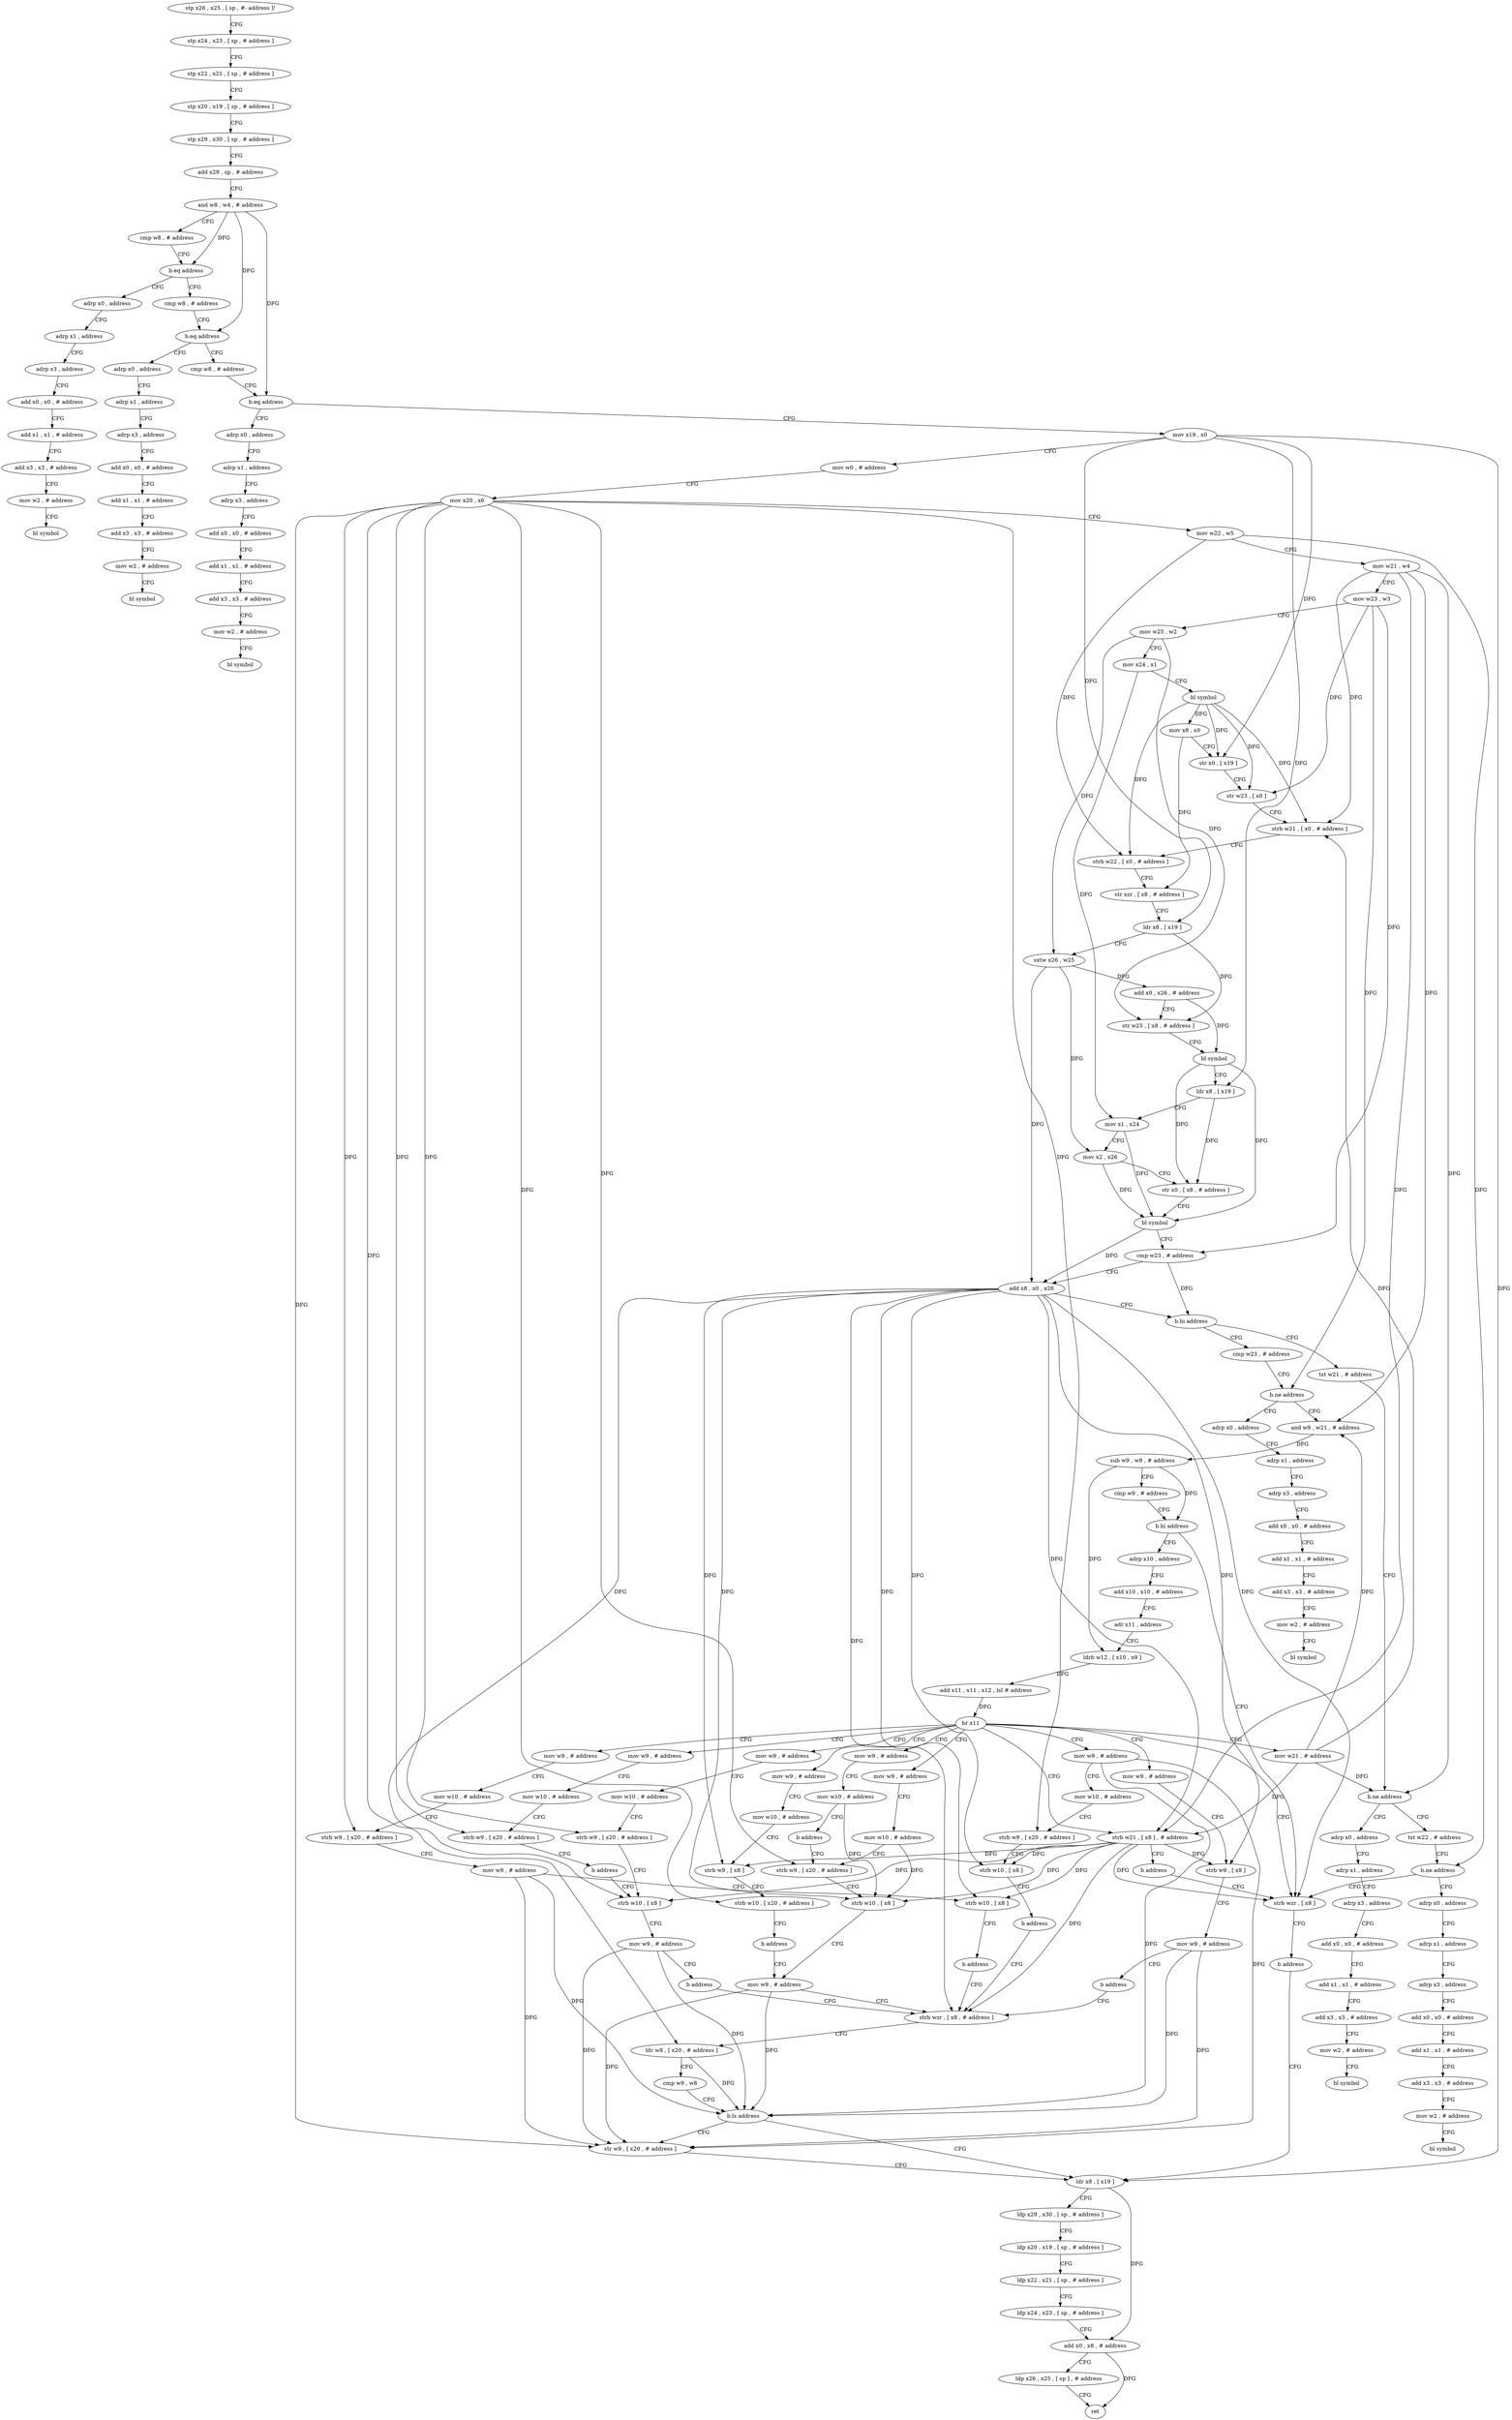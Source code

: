 digraph "func" {
"4234424" [label = "stp x26 , x25 , [ sp , #- address ]!" ]
"4234428" [label = "stp x24 , x23 , [ sp , # address ]" ]
"4234432" [label = "stp x22 , x21 , [ sp , # address ]" ]
"4234436" [label = "stp x20 , x19 , [ sp , # address ]" ]
"4234440" [label = "stp x29 , x30 , [ sp , # address ]" ]
"4234444" [label = "add x29 , sp , # address" ]
"4234448" [label = "and w8 , w4 , # address" ]
"4234452" [label = "cmp w8 , # address" ]
"4234456" [label = "b.eq address" ]
"4234876" [label = "adrp x0 , address" ]
"4234460" [label = "cmp w8 , # address" ]
"4234880" [label = "adrp x1 , address" ]
"4234884" [label = "adrp x3 , address" ]
"4234888" [label = "add x0 , x0 , # address" ]
"4234892" [label = "add x1 , x1 , # address" ]
"4234896" [label = "add x3 , x3 , # address" ]
"4234900" [label = "mov w2 , # address" ]
"4234904" [label = "bl symbol" ]
"4234464" [label = "b.eq address" ]
"4234908" [label = "adrp x0 , address" ]
"4234468" [label = "cmp w8 , # address" ]
"4234912" [label = "adrp x1 , address" ]
"4234916" [label = "adrp x3 , address" ]
"4234920" [label = "add x0 , x0 , # address" ]
"4234924" [label = "add x1 , x1 , # address" ]
"4234928" [label = "add x3 , x3 , # address" ]
"4234932" [label = "mov w2 , # address" ]
"4234936" [label = "bl symbol" ]
"4234472" [label = "b.eq address" ]
"4234940" [label = "adrp x0 , address" ]
"4234476" [label = "mov x19 , x0" ]
"4234944" [label = "adrp x1 , address" ]
"4234948" [label = "adrp x3 , address" ]
"4234952" [label = "add x0 , x0 , # address" ]
"4234956" [label = "add x1 , x1 , # address" ]
"4234960" [label = "add x3 , x3 , # address" ]
"4234964" [label = "mov w2 , # address" ]
"4234968" [label = "bl symbol" ]
"4234480" [label = "mov w0 , # address" ]
"4234484" [label = "mov x20 , x6" ]
"4234488" [label = "mov w22 , w5" ]
"4234492" [label = "mov w21 , w4" ]
"4234496" [label = "mov w23 , w3" ]
"4234500" [label = "mov w25 , w2" ]
"4234504" [label = "mov x24 , x1" ]
"4234508" [label = "bl symbol" ]
"4234512" [label = "mov x8 , x0" ]
"4234516" [label = "str x0 , [ x19 ]" ]
"4234520" [label = "str w23 , [ x0 ]" ]
"4234524" [label = "strb w21 , [ x0 , # address ]" ]
"4234528" [label = "strb w22 , [ x0 , # address ]" ]
"4234532" [label = "str xzr , [ x8 , # address ]" ]
"4234536" [label = "ldr x8 , [ x19 ]" ]
"4234540" [label = "sxtw x26 , w25" ]
"4234544" [label = "add x0 , x26 , # address" ]
"4234548" [label = "str w25 , [ x8 , # address ]" ]
"4234552" [label = "bl symbol" ]
"4234556" [label = "ldr x8 , [ x19 ]" ]
"4234560" [label = "mov x1 , x24" ]
"4234564" [label = "mov x2 , x26" ]
"4234568" [label = "str x0 , [ x8 , # address ]" ]
"4234572" [label = "bl symbol" ]
"4234576" [label = "cmp w23 , # address" ]
"4234580" [label = "add x8 , x0 , x26" ]
"4234584" [label = "b.hi address" ]
"4234612" [label = "cmp w23 , # address" ]
"4234588" [label = "tst w21 , # address" ]
"4234616" [label = "b.ne address" ]
"4235036" [label = "adrp x0 , address" ]
"4234620" [label = "and w9 , w21 , # address" ]
"4234592" [label = "b.ne address" ]
"4234972" [label = "adrp x0 , address" ]
"4234596" [label = "tst w22 , # address" ]
"4235040" [label = "adrp x1 , address" ]
"4235044" [label = "adrp x3 , address" ]
"4235048" [label = "add x0 , x0 , # address" ]
"4235052" [label = "add x1 , x1 , # address" ]
"4235056" [label = "add x3 , x3 , # address" ]
"4235060" [label = "mov w2 , # address" ]
"4235064" [label = "bl symbol" ]
"4234624" [label = "sub w9 , w9 , # address" ]
"4234628" [label = "cmp w9 , # address" ]
"4234632" [label = "b.hi address" ]
"4234604" [label = "strb wzr , [ x8 ]" ]
"4234636" [label = "adrp x10 , address" ]
"4234976" [label = "adrp x1 , address" ]
"4234980" [label = "adrp x3 , address" ]
"4234984" [label = "add x0 , x0 , # address" ]
"4234988" [label = "add x1 , x1 , # address" ]
"4234992" [label = "add x3 , x3 , # address" ]
"4234996" [label = "mov w2 , # address" ]
"4235000" [label = "bl symbol" ]
"4234600" [label = "b.ne address" ]
"4235004" [label = "adrp x0 , address" ]
"4234608" [label = "b address" ]
"4234700" [label = "ldr x8 , [ x19 ]" ]
"4234640" [label = "add x10 , x10 , # address" ]
"4234644" [label = "adr x11 , address" ]
"4234648" [label = "ldrb w12 , [ x10 , x9 ]" ]
"4234652" [label = "add x11 , x11 , x12 , lsl # address" ]
"4234656" [label = "br x11" ]
"4234660" [label = "mov w9 , # address" ]
"4234732" [label = "mov w21 , # address" ]
"4234736" [label = "strb w21 , [ x8 ] , # address" ]
"4234744" [label = "mov w9 , # address" ]
"4234760" [label = "mov w9 , # address" ]
"4234772" [label = "mov w9 , # address" ]
"4234792" [label = "mov w9 , # address" ]
"4234816" [label = "mov w9 , # address" ]
"4234840" [label = "mov w9 , # address" ]
"4234860" [label = "mov w9 , # address" ]
"4235008" [label = "adrp x1 , address" ]
"4235012" [label = "adrp x3 , address" ]
"4235016" [label = "add x0 , x0 , # address" ]
"4235020" [label = "add x1 , x1 , # address" ]
"4235024" [label = "add x3 , x3 , # address" ]
"4235028" [label = "mov w2 , # address" ]
"4235032" [label = "bl symbol" ]
"4234704" [label = "ldp x29 , x30 , [ sp , # address ]" ]
"4234708" [label = "ldp x20 , x19 , [ sp , # address ]" ]
"4234712" [label = "ldp x22 , x21 , [ sp , # address ]" ]
"4234716" [label = "ldp x24 , x23 , [ sp , # address ]" ]
"4234720" [label = "add x0 , x8 , # address" ]
"4234724" [label = "ldp x26 , x25 , [ sp ] , # address" ]
"4234728" [label = "ret" ]
"4234664" [label = "mov w10 , # address" ]
"4234668" [label = "strb w9 , [ x20 , # address ]" ]
"4234740" [label = "b address" ]
"4234748" [label = "mov w10 , # address" ]
"4234752" [label = "strb w9 , [ x20 , # address ]" ]
"4234756" [label = "b address" ]
"4234828" [label = "strb w10 , [ x8 ]" ]
"4234764" [label = "mov w10 , # address" ]
"4234768" [label = "b address" ]
"4234776" [label = "mov w10 , # address" ]
"4234780" [label = "strb w9 , [ x20 , # address ]" ]
"4234784" [label = "strb w10 , [ x8 ]" ]
"4234788" [label = "b address" ]
"4234680" [label = "strb wzr , [ x8 , # address ]" ]
"4234796" [label = "mov w10 , # address" ]
"4234800" [label = "strb w9 , [ x20 , # address ]" ]
"4234804" [label = "mov w9 , # address" ]
"4234808" [label = "strb w10 , [ x8 ]" ]
"4234812" [label = "b address" ]
"4234820" [label = "mov w10 , # address" ]
"4234824" [label = "strb w9 , [ x20 , # address ]" ]
"4234844" [label = "mov w10 , # address" ]
"4234848" [label = "strb w9 , [ x8 ]" ]
"4234852" [label = "strb w10 , [ x20 , # address ]" ]
"4234856" [label = "b address" ]
"4234676" [label = "mov w9 , # address" ]
"4234864" [label = "strb w9 , [ x8 ]" ]
"4234868" [label = "mov w9 , # address" ]
"4234872" [label = "b address" ]
"4234696" [label = "str w9 , [ x20 , # address ]" ]
"4234832" [label = "mov w9 , # address" ]
"4234836" [label = "b address" ]
"4234672" [label = "strb w10 , [ x8 ]" ]
"4234684" [label = "ldr w8 , [ x20 , # address ]" ]
"4234688" [label = "cmp w9 , w8" ]
"4234692" [label = "b.ls address" ]
"4234424" -> "4234428" [ label = "CFG" ]
"4234428" -> "4234432" [ label = "CFG" ]
"4234432" -> "4234436" [ label = "CFG" ]
"4234436" -> "4234440" [ label = "CFG" ]
"4234440" -> "4234444" [ label = "CFG" ]
"4234444" -> "4234448" [ label = "CFG" ]
"4234448" -> "4234452" [ label = "CFG" ]
"4234448" -> "4234456" [ label = "DFG" ]
"4234448" -> "4234464" [ label = "DFG" ]
"4234448" -> "4234472" [ label = "DFG" ]
"4234452" -> "4234456" [ label = "CFG" ]
"4234456" -> "4234876" [ label = "CFG" ]
"4234456" -> "4234460" [ label = "CFG" ]
"4234876" -> "4234880" [ label = "CFG" ]
"4234460" -> "4234464" [ label = "CFG" ]
"4234880" -> "4234884" [ label = "CFG" ]
"4234884" -> "4234888" [ label = "CFG" ]
"4234888" -> "4234892" [ label = "CFG" ]
"4234892" -> "4234896" [ label = "CFG" ]
"4234896" -> "4234900" [ label = "CFG" ]
"4234900" -> "4234904" [ label = "CFG" ]
"4234464" -> "4234908" [ label = "CFG" ]
"4234464" -> "4234468" [ label = "CFG" ]
"4234908" -> "4234912" [ label = "CFG" ]
"4234468" -> "4234472" [ label = "CFG" ]
"4234912" -> "4234916" [ label = "CFG" ]
"4234916" -> "4234920" [ label = "CFG" ]
"4234920" -> "4234924" [ label = "CFG" ]
"4234924" -> "4234928" [ label = "CFG" ]
"4234928" -> "4234932" [ label = "CFG" ]
"4234932" -> "4234936" [ label = "CFG" ]
"4234472" -> "4234940" [ label = "CFG" ]
"4234472" -> "4234476" [ label = "CFG" ]
"4234940" -> "4234944" [ label = "CFG" ]
"4234476" -> "4234480" [ label = "CFG" ]
"4234476" -> "4234516" [ label = "DFG" ]
"4234476" -> "4234536" [ label = "DFG" ]
"4234476" -> "4234556" [ label = "DFG" ]
"4234476" -> "4234700" [ label = "DFG" ]
"4234944" -> "4234948" [ label = "CFG" ]
"4234948" -> "4234952" [ label = "CFG" ]
"4234952" -> "4234956" [ label = "CFG" ]
"4234956" -> "4234960" [ label = "CFG" ]
"4234960" -> "4234964" [ label = "CFG" ]
"4234964" -> "4234968" [ label = "CFG" ]
"4234480" -> "4234484" [ label = "CFG" ]
"4234484" -> "4234488" [ label = "CFG" ]
"4234484" -> "4234752" [ label = "DFG" ]
"4234484" -> "4234780" [ label = "DFG" ]
"4234484" -> "4234800" [ label = "DFG" ]
"4234484" -> "4234824" [ label = "DFG" ]
"4234484" -> "4234852" [ label = "DFG" ]
"4234484" -> "4234668" [ label = "DFG" ]
"4234484" -> "4234684" [ label = "DFG" ]
"4234484" -> "4234696" [ label = "DFG" ]
"4234488" -> "4234492" [ label = "CFG" ]
"4234488" -> "4234528" [ label = "DFG" ]
"4234488" -> "4234600" [ label = "DFG" ]
"4234492" -> "4234496" [ label = "CFG" ]
"4234492" -> "4234524" [ label = "DFG" ]
"4234492" -> "4234592" [ label = "DFG" ]
"4234492" -> "4234620" [ label = "DFG" ]
"4234492" -> "4234736" [ label = "DFG" ]
"4234496" -> "4234500" [ label = "CFG" ]
"4234496" -> "4234520" [ label = "DFG" ]
"4234496" -> "4234576" [ label = "DFG" ]
"4234496" -> "4234616" [ label = "DFG" ]
"4234500" -> "4234504" [ label = "CFG" ]
"4234500" -> "4234540" [ label = "DFG" ]
"4234500" -> "4234548" [ label = "DFG" ]
"4234504" -> "4234508" [ label = "CFG" ]
"4234504" -> "4234560" [ label = "DFG" ]
"4234508" -> "4234512" [ label = "DFG" ]
"4234508" -> "4234516" [ label = "DFG" ]
"4234508" -> "4234520" [ label = "DFG" ]
"4234508" -> "4234524" [ label = "DFG" ]
"4234508" -> "4234528" [ label = "DFG" ]
"4234512" -> "4234516" [ label = "CFG" ]
"4234512" -> "4234532" [ label = "DFG" ]
"4234516" -> "4234520" [ label = "CFG" ]
"4234520" -> "4234524" [ label = "CFG" ]
"4234524" -> "4234528" [ label = "CFG" ]
"4234528" -> "4234532" [ label = "CFG" ]
"4234532" -> "4234536" [ label = "CFG" ]
"4234536" -> "4234540" [ label = "CFG" ]
"4234536" -> "4234548" [ label = "DFG" ]
"4234540" -> "4234544" [ label = "DFG" ]
"4234540" -> "4234564" [ label = "DFG" ]
"4234540" -> "4234580" [ label = "DFG" ]
"4234544" -> "4234548" [ label = "CFG" ]
"4234544" -> "4234552" [ label = "DFG" ]
"4234548" -> "4234552" [ label = "CFG" ]
"4234552" -> "4234556" [ label = "CFG" ]
"4234552" -> "4234568" [ label = "DFG" ]
"4234552" -> "4234572" [ label = "DFG" ]
"4234556" -> "4234560" [ label = "CFG" ]
"4234556" -> "4234568" [ label = "DFG" ]
"4234560" -> "4234564" [ label = "CFG" ]
"4234560" -> "4234572" [ label = "DFG" ]
"4234564" -> "4234568" [ label = "CFG" ]
"4234564" -> "4234572" [ label = "DFG" ]
"4234568" -> "4234572" [ label = "CFG" ]
"4234572" -> "4234576" [ label = "CFG" ]
"4234572" -> "4234580" [ label = "DFG" ]
"4234576" -> "4234580" [ label = "CFG" ]
"4234576" -> "4234584" [ label = "DFG" ]
"4234580" -> "4234584" [ label = "CFG" ]
"4234580" -> "4234604" [ label = "DFG" ]
"4234580" -> "4234736" [ label = "DFG" ]
"4234580" -> "4234784" [ label = "DFG" ]
"4234580" -> "4234808" [ label = "DFG" ]
"4234580" -> "4234848" [ label = "DFG" ]
"4234580" -> "4234864" [ label = "DFG" ]
"4234580" -> "4234672" [ label = "DFG" ]
"4234580" -> "4234828" [ label = "DFG" ]
"4234580" -> "4234680" [ label = "DFG" ]
"4234584" -> "4234612" [ label = "CFG" ]
"4234584" -> "4234588" [ label = "CFG" ]
"4234612" -> "4234616" [ label = "CFG" ]
"4234588" -> "4234592" [ label = "CFG" ]
"4234616" -> "4235036" [ label = "CFG" ]
"4234616" -> "4234620" [ label = "CFG" ]
"4235036" -> "4235040" [ label = "CFG" ]
"4234620" -> "4234624" [ label = "DFG" ]
"4234592" -> "4234972" [ label = "CFG" ]
"4234592" -> "4234596" [ label = "CFG" ]
"4234972" -> "4234976" [ label = "CFG" ]
"4234596" -> "4234600" [ label = "CFG" ]
"4235040" -> "4235044" [ label = "CFG" ]
"4235044" -> "4235048" [ label = "CFG" ]
"4235048" -> "4235052" [ label = "CFG" ]
"4235052" -> "4235056" [ label = "CFG" ]
"4235056" -> "4235060" [ label = "CFG" ]
"4235060" -> "4235064" [ label = "CFG" ]
"4234624" -> "4234628" [ label = "CFG" ]
"4234624" -> "4234632" [ label = "DFG" ]
"4234624" -> "4234648" [ label = "DFG" ]
"4234628" -> "4234632" [ label = "CFG" ]
"4234632" -> "4234604" [ label = "CFG" ]
"4234632" -> "4234636" [ label = "CFG" ]
"4234604" -> "4234608" [ label = "CFG" ]
"4234636" -> "4234640" [ label = "CFG" ]
"4234976" -> "4234980" [ label = "CFG" ]
"4234980" -> "4234984" [ label = "CFG" ]
"4234984" -> "4234988" [ label = "CFG" ]
"4234988" -> "4234992" [ label = "CFG" ]
"4234992" -> "4234996" [ label = "CFG" ]
"4234996" -> "4235000" [ label = "CFG" ]
"4234600" -> "4235004" [ label = "CFG" ]
"4234600" -> "4234604" [ label = "CFG" ]
"4235004" -> "4235008" [ label = "CFG" ]
"4234608" -> "4234700" [ label = "CFG" ]
"4234700" -> "4234704" [ label = "CFG" ]
"4234700" -> "4234720" [ label = "DFG" ]
"4234640" -> "4234644" [ label = "CFG" ]
"4234644" -> "4234648" [ label = "CFG" ]
"4234648" -> "4234652" [ label = "DFG" ]
"4234652" -> "4234656" [ label = "DFG" ]
"4234656" -> "4234604" [ label = "CFG" ]
"4234656" -> "4234660" [ label = "CFG" ]
"4234656" -> "4234732" [ label = "CFG" ]
"4234656" -> "4234736" [ label = "CFG" ]
"4234656" -> "4234744" [ label = "CFG" ]
"4234656" -> "4234760" [ label = "CFG" ]
"4234656" -> "4234772" [ label = "CFG" ]
"4234656" -> "4234792" [ label = "CFG" ]
"4234656" -> "4234816" [ label = "CFG" ]
"4234656" -> "4234840" [ label = "CFG" ]
"4234656" -> "4234860" [ label = "CFG" ]
"4234660" -> "4234664" [ label = "CFG" ]
"4234732" -> "4234736" [ label = "DFG" ]
"4234732" -> "4234524" [ label = "DFG" ]
"4234732" -> "4234592" [ label = "DFG" ]
"4234732" -> "4234620" [ label = "DFG" ]
"4234736" -> "4234740" [ label = "CFG" ]
"4234736" -> "4234604" [ label = "DFG" ]
"4234736" -> "4234784" [ label = "DFG" ]
"4234736" -> "4234808" [ label = "DFG" ]
"4234736" -> "4234848" [ label = "DFG" ]
"4234736" -> "4234864" [ label = "DFG" ]
"4234736" -> "4234672" [ label = "DFG" ]
"4234736" -> "4234828" [ label = "DFG" ]
"4234736" -> "4234680" [ label = "DFG" ]
"4234744" -> "4234748" [ label = "CFG" ]
"4234760" -> "4234764" [ label = "CFG" ]
"4234772" -> "4234776" [ label = "CFG" ]
"4234772" -> "4234692" [ label = "DFG" ]
"4234772" -> "4234696" [ label = "DFG" ]
"4234792" -> "4234796" [ label = "CFG" ]
"4234816" -> "4234820" [ label = "CFG" ]
"4234840" -> "4234844" [ label = "CFG" ]
"4234860" -> "4234864" [ label = "CFG" ]
"4235008" -> "4235012" [ label = "CFG" ]
"4235012" -> "4235016" [ label = "CFG" ]
"4235016" -> "4235020" [ label = "CFG" ]
"4235020" -> "4235024" [ label = "CFG" ]
"4235024" -> "4235028" [ label = "CFG" ]
"4235028" -> "4235032" [ label = "CFG" ]
"4234704" -> "4234708" [ label = "CFG" ]
"4234708" -> "4234712" [ label = "CFG" ]
"4234712" -> "4234716" [ label = "CFG" ]
"4234716" -> "4234720" [ label = "CFG" ]
"4234720" -> "4234724" [ label = "CFG" ]
"4234720" -> "4234728" [ label = "DFG" ]
"4234724" -> "4234728" [ label = "CFG" ]
"4234664" -> "4234668" [ label = "CFG" ]
"4234664" -> "4234672" [ label = "DFG" ]
"4234668" -> "4234672" [ label = "CFG" ]
"4234740" -> "4234604" [ label = "CFG" ]
"4234748" -> "4234752" [ label = "CFG" ]
"4234752" -> "4234756" [ label = "CFG" ]
"4234756" -> "4234828" [ label = "CFG" ]
"4234828" -> "4234832" [ label = "CFG" ]
"4234764" -> "4234768" [ label = "CFG" ]
"4234764" -> "4234672" [ label = "DFG" ]
"4234768" -> "4234668" [ label = "CFG" ]
"4234776" -> "4234780" [ label = "CFG" ]
"4234780" -> "4234784" [ label = "CFG" ]
"4234784" -> "4234788" [ label = "CFG" ]
"4234788" -> "4234680" [ label = "CFG" ]
"4234680" -> "4234684" [ label = "CFG" ]
"4234796" -> "4234800" [ label = "CFG" ]
"4234800" -> "4234804" [ label = "CFG" ]
"4234804" -> "4234808" [ label = "CFG" ]
"4234804" -> "4234692" [ label = "DFG" ]
"4234804" -> "4234696" [ label = "DFG" ]
"4234808" -> "4234812" [ label = "CFG" ]
"4234812" -> "4234680" [ label = "CFG" ]
"4234820" -> "4234824" [ label = "CFG" ]
"4234824" -> "4234828" [ label = "CFG" ]
"4234844" -> "4234848" [ label = "CFG" ]
"4234848" -> "4234852" [ label = "CFG" ]
"4234852" -> "4234856" [ label = "CFG" ]
"4234856" -> "4234676" [ label = "CFG" ]
"4234676" -> "4234680" [ label = "CFG" ]
"4234676" -> "4234692" [ label = "DFG" ]
"4234676" -> "4234696" [ label = "DFG" ]
"4234864" -> "4234868" [ label = "CFG" ]
"4234868" -> "4234872" [ label = "CFG" ]
"4234868" -> "4234692" [ label = "DFG" ]
"4234868" -> "4234696" [ label = "DFG" ]
"4234872" -> "4234680" [ label = "CFG" ]
"4234696" -> "4234700" [ label = "CFG" ]
"4234832" -> "4234836" [ label = "CFG" ]
"4234832" -> "4234692" [ label = "DFG" ]
"4234832" -> "4234696" [ label = "DFG" ]
"4234836" -> "4234680" [ label = "CFG" ]
"4234672" -> "4234676" [ label = "CFG" ]
"4234684" -> "4234688" [ label = "CFG" ]
"4234684" -> "4234692" [ label = "DFG" ]
"4234688" -> "4234692" [ label = "CFG" ]
"4234692" -> "4234700" [ label = "CFG" ]
"4234692" -> "4234696" [ label = "CFG" ]
}
